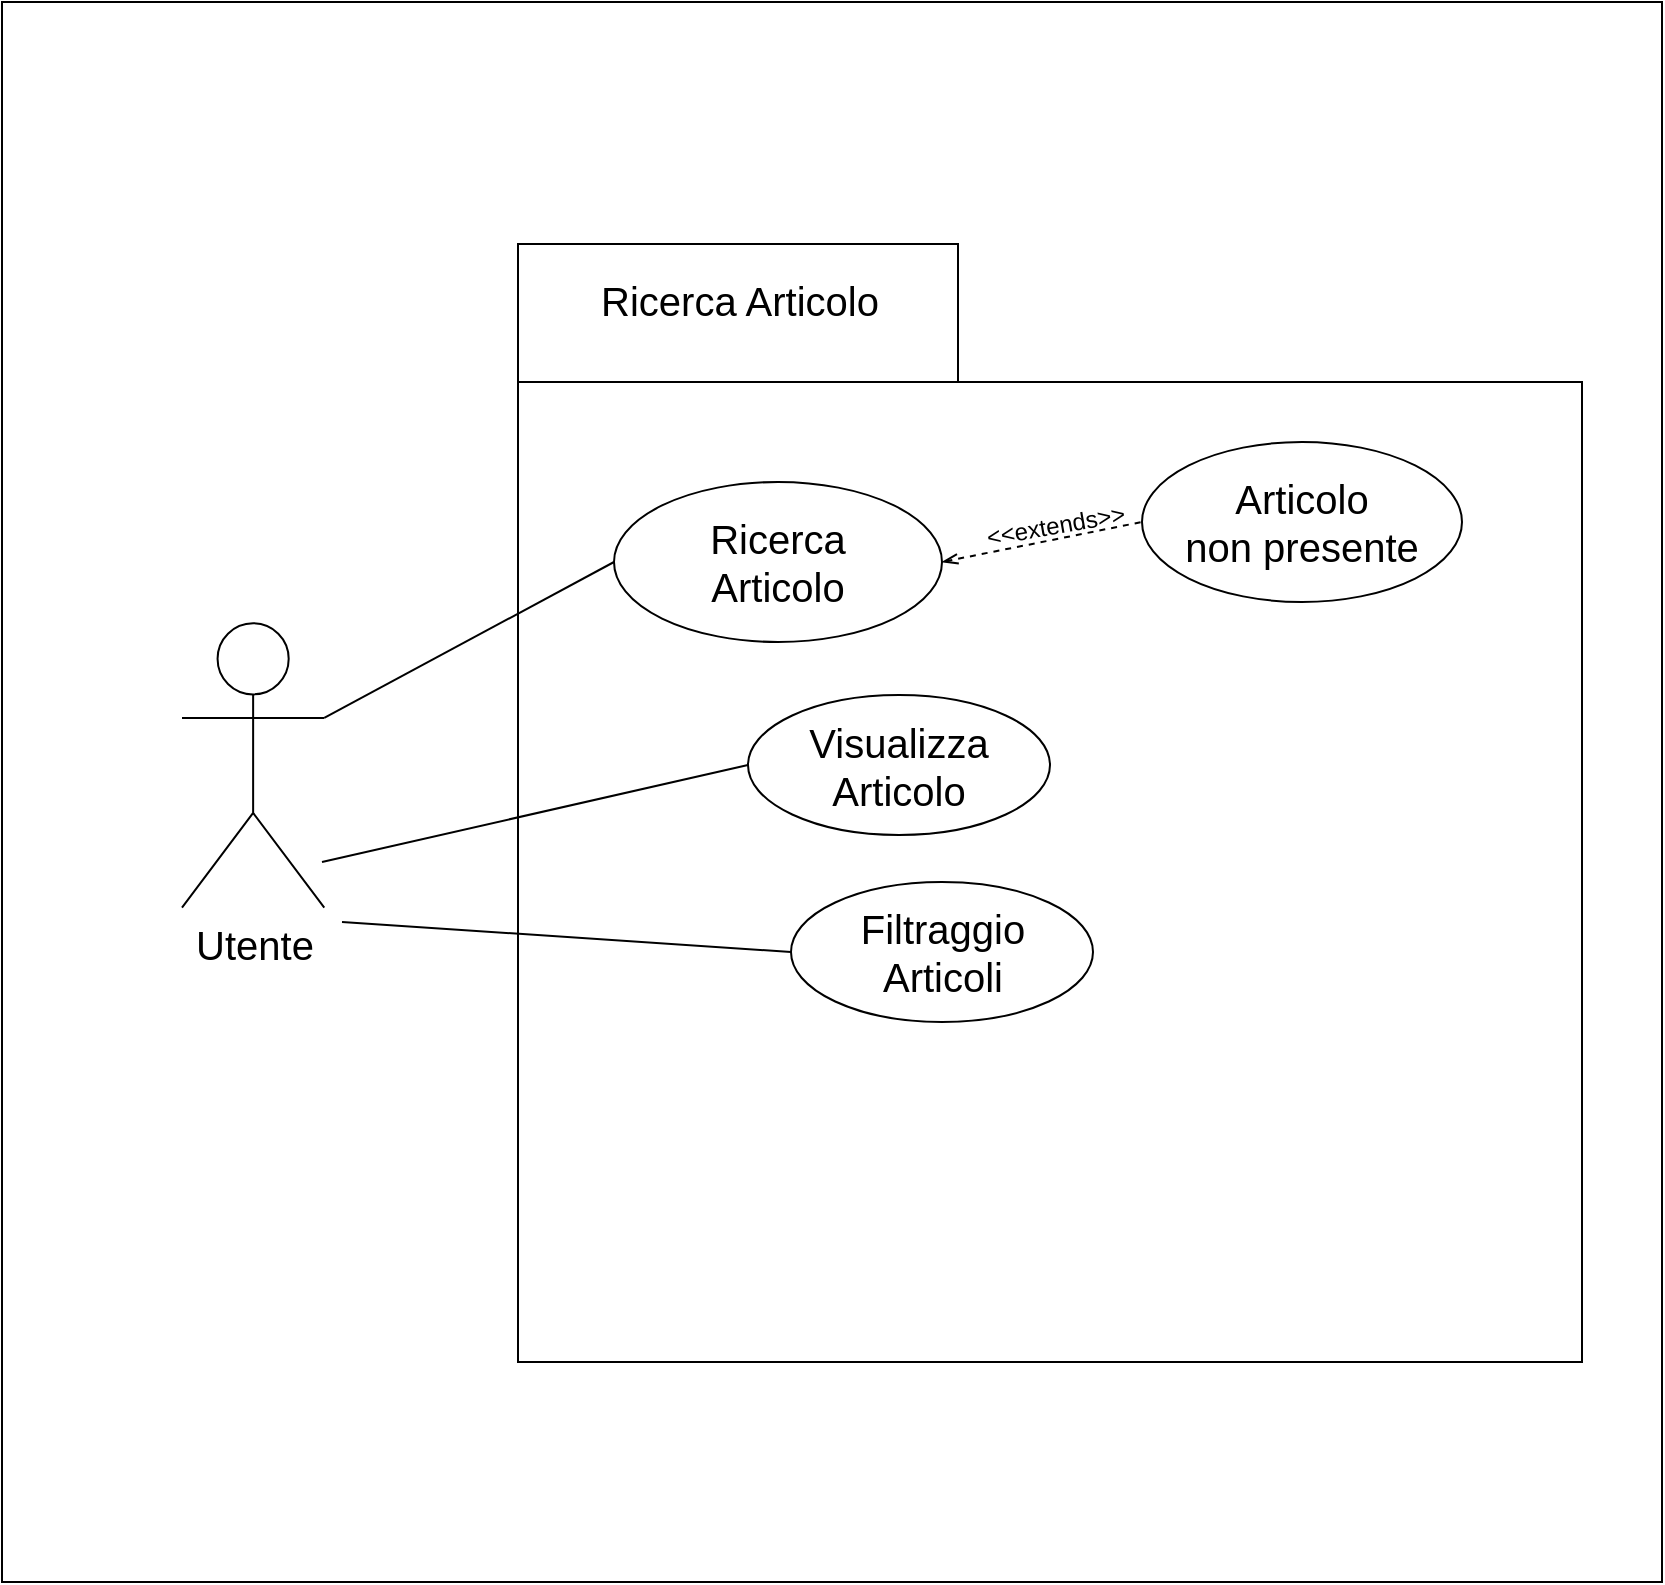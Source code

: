 <mxfile version="12.2.2" type="device" pages="2"><diagram id="pGJ5UK4uDULIjD8NFG8M" name="Page-1"><mxGraphModel dx="512" dy="357" grid="1" gridSize="10" guides="1" tooltips="1" connect="1" arrows="1" fold="1" page="1" pageScale="1" pageWidth="827" pageHeight="1169" math="0" shadow="0"><root><mxCell id="0"/><mxCell id="1" parent="0"/><mxCell id="qHLOrGMyDRd85DIXKBBu-19" value="" style="rounded=0;whiteSpace=wrap;html=1;fontSize=20;" parent="1" vertex="1"><mxGeometry y="140" width="830" height="790" as="geometry"/></mxCell><mxCell id="qHLOrGMyDRd85DIXKBBu-3" value="" style="shape=folder;fontStyle=1;spacingTop=10;tabWidth=220;tabHeight=69;tabPosition=left;html=1;" parent="1" vertex="1"><mxGeometry x="258" y="261" width="532" height="559" as="geometry"/></mxCell><mxCell id="qHLOrGMyDRd85DIXKBBu-4" value="Ricerca Articolo" style="text;html=1;strokeColor=none;fillColor=none;align=center;verticalAlign=middle;whiteSpace=wrap;rounded=0;fontSize=20;" parent="1" vertex="1"><mxGeometry x="239.839" y="265.222" width="258.435" height="47.407" as="geometry"/></mxCell><mxCell id="qHLOrGMyDRd85DIXKBBu-5" value="Ricerca&lt;br&gt;Articolo" style="ellipse;whiteSpace=wrap;html=1;fontSize=20;" parent="1" vertex="1"><mxGeometry x="306" y="380" width="164" height="80" as="geometry"/></mxCell><mxCell id="qHLOrGMyDRd85DIXKBBu-6" value="Utente" style="shape=umlActor;html=1;verticalLabelPosition=bottom;verticalAlign=top;align=center;fontSize=20;" parent="1" vertex="1"><mxGeometry x="90" y="450.63" width="71.129" height="142.222" as="geometry"/></mxCell><mxCell id="qHLOrGMyDRd85DIXKBBu-7" value="" style="endArrow=none;html=1;exitX=1;exitY=0.333;exitDx=0;exitDy=0;exitPerimeter=0;entryX=0;entryY=0.5;entryDx=0;entryDy=0;" parent="1" source="qHLOrGMyDRd85DIXKBBu-6" target="qHLOrGMyDRd85DIXKBBu-5" edge="1"><mxGeometry width="50" height="50" relative="1" as="geometry"><mxPoint x="90" y="1019.519" as="sourcePoint"/><mxPoint x="208.548" y="901" as="targetPoint"/></mxGeometry></mxCell><mxCell id="qHLOrGMyDRd85DIXKBBu-8" value="Visualizza Articolo" style="ellipse;whiteSpace=wrap;html=1;fontSize=20;" parent="1" vertex="1"><mxGeometry x="373" y="486.5" width="151" height="70" as="geometry"/></mxCell><mxCell id="qHLOrGMyDRd85DIXKBBu-12" value="" style="endArrow=none;html=1;entryX=0;entryY=0.5;entryDx=0;entryDy=0;" parent="1" target="qHLOrGMyDRd85DIXKBBu-8" edge="1"><mxGeometry width="50" height="50" relative="1" as="geometry"><mxPoint x="160" y="570" as="sourcePoint"/><mxPoint x="458.685" y="456.556" as="targetPoint"/></mxGeometry></mxCell><mxCell id="TOOzjnoXb1wGYZtBOXhV-9" value="" style="endArrow=none;html=1;exitX=1;exitY=0.5;exitDx=0;exitDy=0;entryX=0;entryY=0.5;entryDx=0;entryDy=0;startArrow=openThin;startFill=0;dashed=1;" parent="1" source="qHLOrGMyDRd85DIXKBBu-5" target="TOOzjnoXb1wGYZtBOXhV-10" edge="1"><mxGeometry width="50" height="50" relative="1" as="geometry"><mxPoint x="171.129" y="508.037" as="sourcePoint"/><mxPoint x="315.976" y="443.352" as="targetPoint"/></mxGeometry></mxCell><mxCell id="TOOzjnoXb1wGYZtBOXhV-10" value="Articolo&lt;br&gt;non presente" style="ellipse;whiteSpace=wrap;html=1;fontSize=20;" parent="1" vertex="1"><mxGeometry x="570" y="360" width="160" height="80" as="geometry"/></mxCell><mxCell id="TOOzjnoXb1wGYZtBOXhV-11" value="&amp;lt;&amp;lt;extends&amp;gt;&amp;gt;" style="text;html=1;strokeColor=none;fillColor=none;align=center;verticalAlign=middle;whiteSpace=wrap;rounded=0;rotation=-10;" parent="1" vertex="1"><mxGeometry x="507" y="392" width="40" height="20" as="geometry"/></mxCell><mxCell id="T498SBQFvMZ6P91oSMrI-1" value="Filtraggio&lt;br&gt;Articoli" style="ellipse;whiteSpace=wrap;html=1;fontSize=20;" parent="1" vertex="1"><mxGeometry x="394.5" y="580" width="151" height="70" as="geometry"/></mxCell><mxCell id="T498SBQFvMZ6P91oSMrI-2" value="" style="endArrow=none;html=1;entryX=0;entryY=0.5;entryDx=0;entryDy=0;" parent="1" target="T498SBQFvMZ6P91oSMrI-1" edge="1"><mxGeometry width="50" height="50" relative="1" as="geometry"><mxPoint x="170" y="600" as="sourcePoint"/><mxPoint x="379" y="698.5" as="targetPoint"/></mxGeometry></mxCell></root></mxGraphModel></diagram><diagram name="Page-1" id="RNyr_YMthM85JhKubs9O"><mxGraphModel dx="512" dy="357" grid="1" gridSize="10" guides="1" tooltips="1" connect="1" arrows="1" fold="1" page="1" pageScale="1" pageWidth="827" pageHeight="1169" math="0" shadow="0"><root><mxCell id="0"/><mxCell id="1" parent="0"/><mxCell id="qHLOrGMyDRd85DIXKBBu-19" value="" style="rounded=0;whiteSpace=wrap;html=1;fontSize=20;" parent="1" vertex="1"><mxGeometry y="140" width="830" height="790" as="geometry"/></mxCell><mxCell id="qHLOrGMyDRd85DIXKBBu-3" value="" style="shape=folder;fontStyle=1;spacingTop=10;tabWidth=220;tabHeight=69;tabPosition=left;html=1;" parent="1" vertex="1"><mxGeometry x="258" y="261" width="482" height="540" as="geometry"/></mxCell><mxCell id="qHLOrGMyDRd85DIXKBBu-4" value="Ricerca Autore" style="text;html=1;strokeColor=none;fillColor=none;align=center;verticalAlign=middle;whiteSpace=wrap;rounded=0;fontSize=20;" parent="1" vertex="1"><mxGeometry x="239.839" y="265.222" width="258.435" height="47.407" as="geometry"/></mxCell><mxCell id="qHLOrGMyDRd85DIXKBBu-5" value="Ricerca&lt;br&gt;Autore" style="ellipse;whiteSpace=wrap;html=1;fontSize=20;" parent="1" vertex="1"><mxGeometry x="306" y="380" width="180" height="90" as="geometry"/></mxCell><mxCell id="qHLOrGMyDRd85DIXKBBu-6" value="Utente" style="shape=umlActor;html=1;verticalLabelPosition=bottom;verticalAlign=top;align=center;fontSize=20;" parent="1" vertex="1"><mxGeometry x="90" y="450.63" width="71.129" height="142.222" as="geometry"/></mxCell><mxCell id="qHLOrGMyDRd85DIXKBBu-7" value="" style="endArrow=none;html=1;exitX=1;exitY=0.333;exitDx=0;exitDy=0;exitPerimeter=0;entryX=0;entryY=0.5;entryDx=0;entryDy=0;" parent="1" source="qHLOrGMyDRd85DIXKBBu-6" target="qHLOrGMyDRd85DIXKBBu-5" edge="1"><mxGeometry width="50" height="50" relative="1" as="geometry"><mxPoint x="90" y="1019.519" as="sourcePoint"/><mxPoint x="208.548" y="901" as="targetPoint"/></mxGeometry></mxCell><mxCell id="qHLOrGMyDRd85DIXKBBu-8" value="Visualizza Autore" style="ellipse;whiteSpace=wrap;html=1;fontSize=20;" parent="1" vertex="1"><mxGeometry x="349" y="520" width="178" height="89" as="geometry"/></mxCell><mxCell id="qHLOrGMyDRd85DIXKBBu-12" value="" style="endArrow=none;html=1;entryX=0;entryY=0.5;entryDx=0;entryDy=0;" parent="1" target="qHLOrGMyDRd85DIXKBBu-8" edge="1"><mxGeometry width="50" height="50" relative="1" as="geometry"><mxPoint x="161.129" y="521.741" as="sourcePoint"/><mxPoint x="458.685" y="456.556" as="targetPoint"/></mxGeometry></mxCell><mxCell id="TOOzjnoXb1wGYZtBOXhV-9" value="" style="endArrow=none;html=1;exitX=1;exitY=0.5;exitDx=0;exitDy=0;entryX=0;entryY=0.5;entryDx=0;entryDy=0;startArrow=openThin;startFill=0;dashed=1;" parent="1" source="qHLOrGMyDRd85DIXKBBu-5" target="TOOzjnoXb1wGYZtBOXhV-10" edge="1"><mxGeometry width="50" height="50" relative="1" as="geometry"><mxPoint x="171.129" y="508.037" as="sourcePoint"/><mxPoint x="315.976" y="443.352" as="targetPoint"/></mxGeometry></mxCell><mxCell id="TOOzjnoXb1wGYZtBOXhV-10" value="Autore&lt;br&gt;non presente" style="ellipse;whiteSpace=wrap;html=1;fontSize=20;" parent="1" vertex="1"><mxGeometry x="570" y="360" width="160" height="80" as="geometry"/></mxCell><mxCell id="TOOzjnoXb1wGYZtBOXhV-11" value="&amp;lt;&amp;lt;extends&amp;gt;&amp;gt;" style="text;html=1;strokeColor=none;fillColor=none;align=center;verticalAlign=middle;whiteSpace=wrap;rounded=0;rotation=344;" parent="1" vertex="1"><mxGeometry x="507" y="392" width="40" height="20" as="geometry"/></mxCell></root></mxGraphModel></diagram></mxfile>